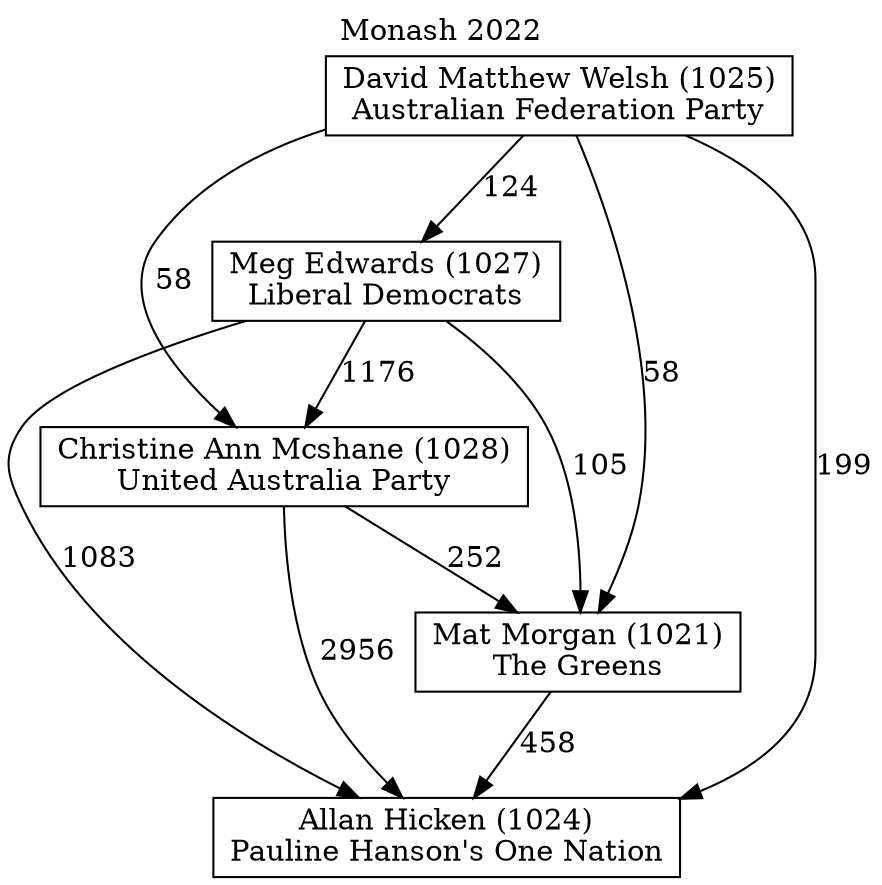 // House preference flow
digraph "Allan Hicken (1024)_Monash_2022" {
	graph [label="Monash 2022" labelloc=t mclimit=10]
	node [shape=box]
	"Allan Hicken (1024)" [label="Allan Hicken (1024)
Pauline Hanson's One Nation"]
	"Mat Morgan (1021)" [label="Mat Morgan (1021)
The Greens"]
	"Christine Ann Mcshane (1028)" [label="Christine Ann Mcshane (1028)
United Australia Party"]
	"Meg Edwards (1027)" [label="Meg Edwards (1027)
Liberal Democrats"]
	"David Matthew Welsh (1025)" [label="David Matthew Welsh (1025)
Australian Federation Party"]
	"Mat Morgan (1021)" -> "Allan Hicken (1024)" [label=458]
	"Christine Ann Mcshane (1028)" -> "Mat Morgan (1021)" [label=252]
	"Meg Edwards (1027)" -> "Christine Ann Mcshane (1028)" [label=1176]
	"David Matthew Welsh (1025)" -> "Meg Edwards (1027)" [label=124]
	"Christine Ann Mcshane (1028)" -> "Allan Hicken (1024)" [label=2956]
	"Meg Edwards (1027)" -> "Allan Hicken (1024)" [label=1083]
	"David Matthew Welsh (1025)" -> "Allan Hicken (1024)" [label=199]
	"David Matthew Welsh (1025)" -> "Christine Ann Mcshane (1028)" [label=58]
	"Meg Edwards (1027)" -> "Mat Morgan (1021)" [label=105]
	"David Matthew Welsh (1025)" -> "Mat Morgan (1021)" [label=58]
}
